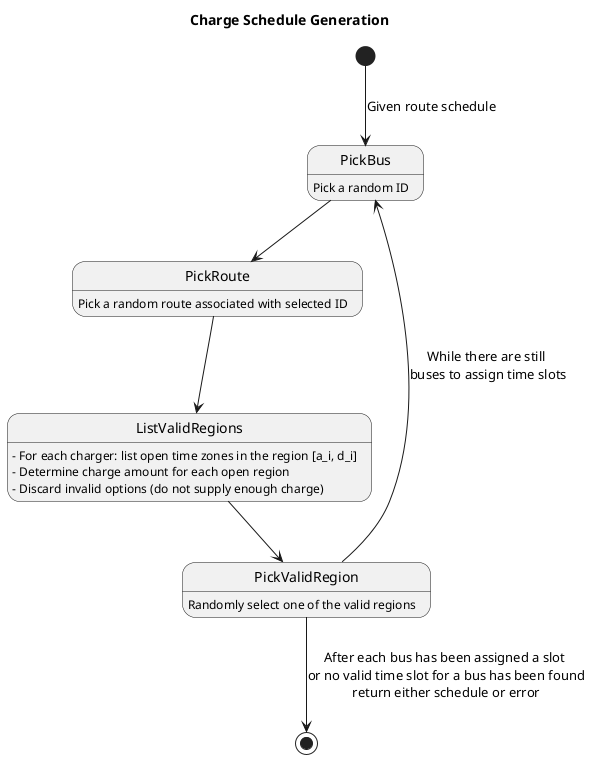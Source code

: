 @startuml

title Charge Schedule Generation

[*] --> PickBus : Given route schedule
PickBus : Pick a random ID

PickBus --> PickRoute
PickRoute : Pick a random route associated with selected ID

PickRoute --> ListValidRegions
ListValidRegions : - For each charger: list open time zones in the region [a_i, d_i]
ListValidRegions : - Determine charge amount for each open region
ListValidRegions : - Discard invalid options (do not supply enough charge)

ListValidRegions --> PickValidRegion
PickValidRegion : Randomly select one of the valid regions

PickValidRegion --> PickBus : While there are still \nbuses to assign time slots
PickValidRegion --> [*] : After each bus has been assigned a slot \nor no valid time slot for a bus has been found\nreturn either schedule or error

@enduml
